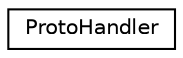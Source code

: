 digraph "Graphical Class Hierarchy"
{
  edge [fontname="Helvetica",fontsize="10",labelfontname="Helvetica",labelfontsize="10"];
  node [fontname="Helvetica",fontsize="10",shape=record];
  rankdir="LR";
  Node1 [label="ProtoHandler",height=0.2,width=0.4,color="black", fillcolor="white", style="filled",URL="$class_proto_handler.html"];
}
